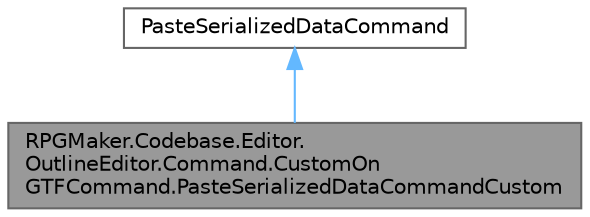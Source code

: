 digraph "RPGMaker.Codebase.Editor.OutlineEditor.Command.CustomOnGTFCommand.PasteSerializedDataCommandCustom"
{
 // LATEX_PDF_SIZE
  bgcolor="transparent";
  edge [fontname=Helvetica,fontsize=10,labelfontname=Helvetica,labelfontsize=10];
  node [fontname=Helvetica,fontsize=10,shape=box,height=0.2,width=0.4];
  Node1 [id="Node000001",label="RPGMaker.Codebase.Editor.\lOutlineEditor.Command.CustomOn\lGTFCommand.PasteSerializedDataCommandCustom",height=0.2,width=0.4,color="gray40", fillcolor="grey60", style="filled", fontcolor="black",tooltip=" "];
  Node2 -> Node1 [id="edge1_Node000001_Node000002",dir="back",color="steelblue1",style="solid",tooltip=" "];
  Node2 [id="Node000002",label="PasteSerializedDataCommand",height=0.2,width=0.4,color="gray40", fillcolor="white", style="filled",tooltip=" "];
}
